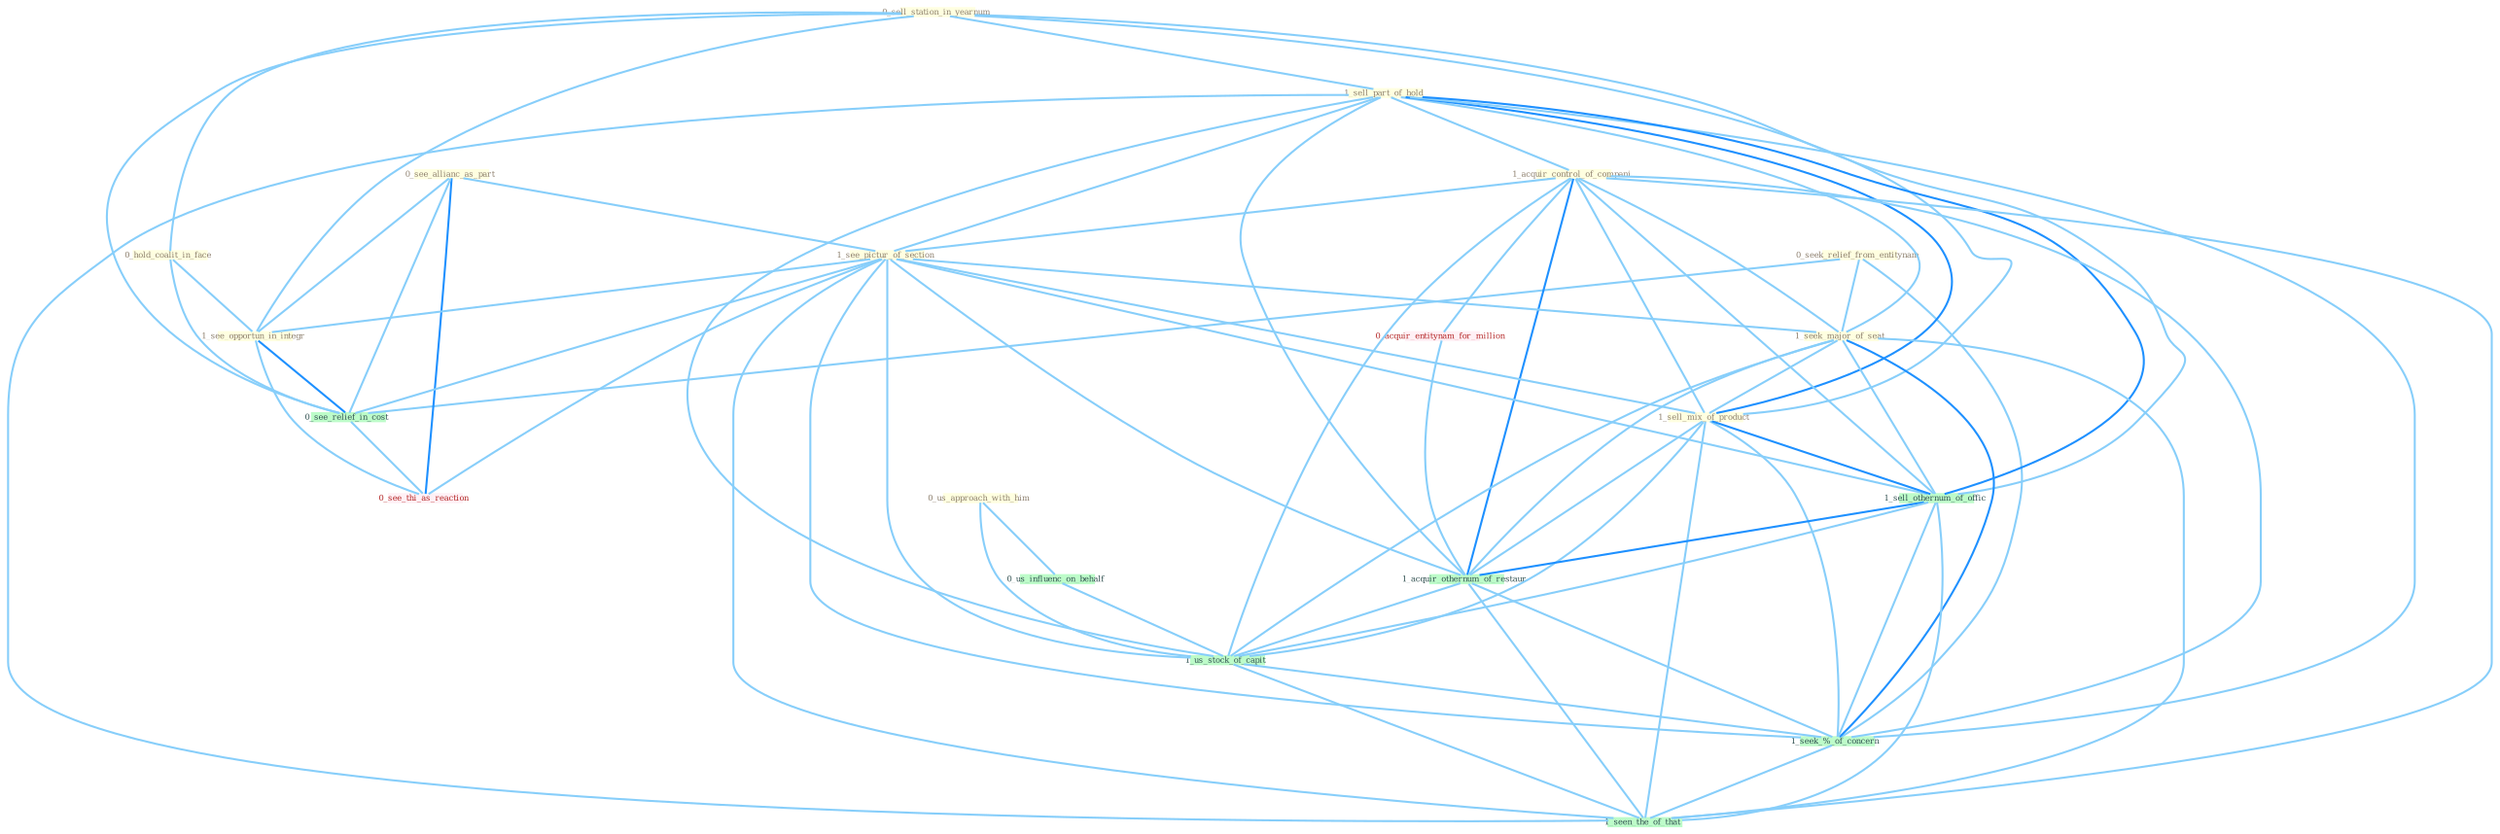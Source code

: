 Graph G{ 
    node
    [shape=polygon,style=filled,width=.5,height=.06,color="#BDFCC9",fixedsize=true,fontsize=4,
    fontcolor="#2f4f4f"];
    {node
    [color="#ffffe0", fontcolor="#8b7d6b"] "0_seek_relief_from_entitynam " "0_sell_station_in_yearnum " "1_sell_part_of_hold " "0_see_allianc_as_part " "1_acquir_control_of_compani " "0_hold_coalit_in_face " "0_us_approach_with_him " "1_see_pictur_of_section " "1_seek_major_of_seat " "1_see_opportun_in_integr " "1_sell_mix_of_product "}
{node [color="#fff0f5", fontcolor="#b22222"] "0_acquir_entitynam_for_million " "0_see_thi_as_reaction "}
edge [color="#B0E2FF"];

	"0_seek_relief_from_entitynam " -- "1_seek_major_of_seat " [w="1", color="#87cefa" ];
	"0_seek_relief_from_entitynam " -- "0_see_relief_in_cost " [w="1", color="#87cefa" ];
	"0_seek_relief_from_entitynam " -- "1_seek_%_of_concern " [w="1", color="#87cefa" ];
	"0_sell_station_in_yearnum " -- "1_sell_part_of_hold " [w="1", color="#87cefa" ];
	"0_sell_station_in_yearnum " -- "0_hold_coalit_in_face " [w="1", color="#87cefa" ];
	"0_sell_station_in_yearnum " -- "1_see_opportun_in_integr " [w="1", color="#87cefa" ];
	"0_sell_station_in_yearnum " -- "1_sell_mix_of_product " [w="1", color="#87cefa" ];
	"0_sell_station_in_yearnum " -- "1_sell_othernum_of_offic " [w="1", color="#87cefa" ];
	"0_sell_station_in_yearnum " -- "0_see_relief_in_cost " [w="1", color="#87cefa" ];
	"1_sell_part_of_hold " -- "1_acquir_control_of_compani " [w="1", color="#87cefa" ];
	"1_sell_part_of_hold " -- "1_see_pictur_of_section " [w="1", color="#87cefa" ];
	"1_sell_part_of_hold " -- "1_seek_major_of_seat " [w="1", color="#87cefa" ];
	"1_sell_part_of_hold " -- "1_sell_mix_of_product " [w="2", color="#1e90ff" , len=0.8];
	"1_sell_part_of_hold " -- "1_sell_othernum_of_offic " [w="2", color="#1e90ff" , len=0.8];
	"1_sell_part_of_hold " -- "1_acquir_othernum_of_restaur " [w="1", color="#87cefa" ];
	"1_sell_part_of_hold " -- "1_us_stock_of_capit " [w="1", color="#87cefa" ];
	"1_sell_part_of_hold " -- "1_seek_%_of_concern " [w="1", color="#87cefa" ];
	"1_sell_part_of_hold " -- "1_seen_the_of_that " [w="1", color="#87cefa" ];
	"0_see_allianc_as_part " -- "1_see_pictur_of_section " [w="1", color="#87cefa" ];
	"0_see_allianc_as_part " -- "1_see_opportun_in_integr " [w="1", color="#87cefa" ];
	"0_see_allianc_as_part " -- "0_see_relief_in_cost " [w="1", color="#87cefa" ];
	"0_see_allianc_as_part " -- "0_see_thi_as_reaction " [w="2", color="#1e90ff" , len=0.8];
	"1_acquir_control_of_compani " -- "1_see_pictur_of_section " [w="1", color="#87cefa" ];
	"1_acquir_control_of_compani " -- "1_seek_major_of_seat " [w="1", color="#87cefa" ];
	"1_acquir_control_of_compani " -- "1_sell_mix_of_product " [w="1", color="#87cefa" ];
	"1_acquir_control_of_compani " -- "0_acquir_entitynam_for_million " [w="1", color="#87cefa" ];
	"1_acquir_control_of_compani " -- "1_sell_othernum_of_offic " [w="1", color="#87cefa" ];
	"1_acquir_control_of_compani " -- "1_acquir_othernum_of_restaur " [w="2", color="#1e90ff" , len=0.8];
	"1_acquir_control_of_compani " -- "1_us_stock_of_capit " [w="1", color="#87cefa" ];
	"1_acquir_control_of_compani " -- "1_seek_%_of_concern " [w="1", color="#87cefa" ];
	"1_acquir_control_of_compani " -- "1_seen_the_of_that " [w="1", color="#87cefa" ];
	"0_hold_coalit_in_face " -- "1_see_opportun_in_integr " [w="1", color="#87cefa" ];
	"0_hold_coalit_in_face " -- "0_see_relief_in_cost " [w="1", color="#87cefa" ];
	"0_us_approach_with_him " -- "0_us_influenc_on_behalf " [w="1", color="#87cefa" ];
	"0_us_approach_with_him " -- "1_us_stock_of_capit " [w="1", color="#87cefa" ];
	"1_see_pictur_of_section " -- "1_seek_major_of_seat " [w="1", color="#87cefa" ];
	"1_see_pictur_of_section " -- "1_see_opportun_in_integr " [w="1", color="#87cefa" ];
	"1_see_pictur_of_section " -- "1_sell_mix_of_product " [w="1", color="#87cefa" ];
	"1_see_pictur_of_section " -- "1_sell_othernum_of_offic " [w="1", color="#87cefa" ];
	"1_see_pictur_of_section " -- "0_see_relief_in_cost " [w="1", color="#87cefa" ];
	"1_see_pictur_of_section " -- "0_see_thi_as_reaction " [w="1", color="#87cefa" ];
	"1_see_pictur_of_section " -- "1_acquir_othernum_of_restaur " [w="1", color="#87cefa" ];
	"1_see_pictur_of_section " -- "1_us_stock_of_capit " [w="1", color="#87cefa" ];
	"1_see_pictur_of_section " -- "1_seek_%_of_concern " [w="1", color="#87cefa" ];
	"1_see_pictur_of_section " -- "1_seen_the_of_that " [w="1", color="#87cefa" ];
	"1_seek_major_of_seat " -- "1_sell_mix_of_product " [w="1", color="#87cefa" ];
	"1_seek_major_of_seat " -- "1_sell_othernum_of_offic " [w="1", color="#87cefa" ];
	"1_seek_major_of_seat " -- "1_acquir_othernum_of_restaur " [w="1", color="#87cefa" ];
	"1_seek_major_of_seat " -- "1_us_stock_of_capit " [w="1", color="#87cefa" ];
	"1_seek_major_of_seat " -- "1_seek_%_of_concern " [w="2", color="#1e90ff" , len=0.8];
	"1_seek_major_of_seat " -- "1_seen_the_of_that " [w="1", color="#87cefa" ];
	"1_see_opportun_in_integr " -- "0_see_relief_in_cost " [w="2", color="#1e90ff" , len=0.8];
	"1_see_opportun_in_integr " -- "0_see_thi_as_reaction " [w="1", color="#87cefa" ];
	"1_sell_mix_of_product " -- "1_sell_othernum_of_offic " [w="2", color="#1e90ff" , len=0.8];
	"1_sell_mix_of_product " -- "1_acquir_othernum_of_restaur " [w="1", color="#87cefa" ];
	"1_sell_mix_of_product " -- "1_us_stock_of_capit " [w="1", color="#87cefa" ];
	"1_sell_mix_of_product " -- "1_seek_%_of_concern " [w="1", color="#87cefa" ];
	"1_sell_mix_of_product " -- "1_seen_the_of_that " [w="1", color="#87cefa" ];
	"0_acquir_entitynam_for_million " -- "1_acquir_othernum_of_restaur " [w="1", color="#87cefa" ];
	"1_sell_othernum_of_offic " -- "1_acquir_othernum_of_restaur " [w="2", color="#1e90ff" , len=0.8];
	"1_sell_othernum_of_offic " -- "1_us_stock_of_capit " [w="1", color="#87cefa" ];
	"1_sell_othernum_of_offic " -- "1_seek_%_of_concern " [w="1", color="#87cefa" ];
	"1_sell_othernum_of_offic " -- "1_seen_the_of_that " [w="1", color="#87cefa" ];
	"0_us_influenc_on_behalf " -- "1_us_stock_of_capit " [w="1", color="#87cefa" ];
	"0_see_relief_in_cost " -- "0_see_thi_as_reaction " [w="1", color="#87cefa" ];
	"1_acquir_othernum_of_restaur " -- "1_us_stock_of_capit " [w="1", color="#87cefa" ];
	"1_acquir_othernum_of_restaur " -- "1_seek_%_of_concern " [w="1", color="#87cefa" ];
	"1_acquir_othernum_of_restaur " -- "1_seen_the_of_that " [w="1", color="#87cefa" ];
	"1_us_stock_of_capit " -- "1_seek_%_of_concern " [w="1", color="#87cefa" ];
	"1_us_stock_of_capit " -- "1_seen_the_of_that " [w="1", color="#87cefa" ];
	"1_seek_%_of_concern " -- "1_seen_the_of_that " [w="1", color="#87cefa" ];
}